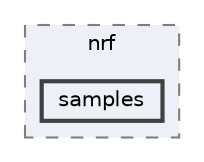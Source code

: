 digraph "build/modules/nrf/samples"
{
 // LATEX_PDF_SIZE
  bgcolor="transparent";
  edge [fontname=Helvetica,fontsize=10,labelfontname=Helvetica,labelfontsize=10];
  node [fontname=Helvetica,fontsize=10,shape=box,height=0.2,width=0.4];
  compound=true
  subgraph clusterdir_5197197c98a0a342b5a94dcc36389f3e {
    graph [ bgcolor="#edf0f7", pencolor="grey50", label="nrf", fontname=Helvetica,fontsize=10 style="filled,dashed", URL="dir_5197197c98a0a342b5a94dcc36389f3e.html",tooltip=""]
  dir_4861646e5f0fc3b0af2d479706d4668b [label="samples", fillcolor="#edf0f7", color="grey25", style="filled,bold", URL="dir_4861646e5f0fc3b0af2d479706d4668b.html",tooltip=""];
  }
}
